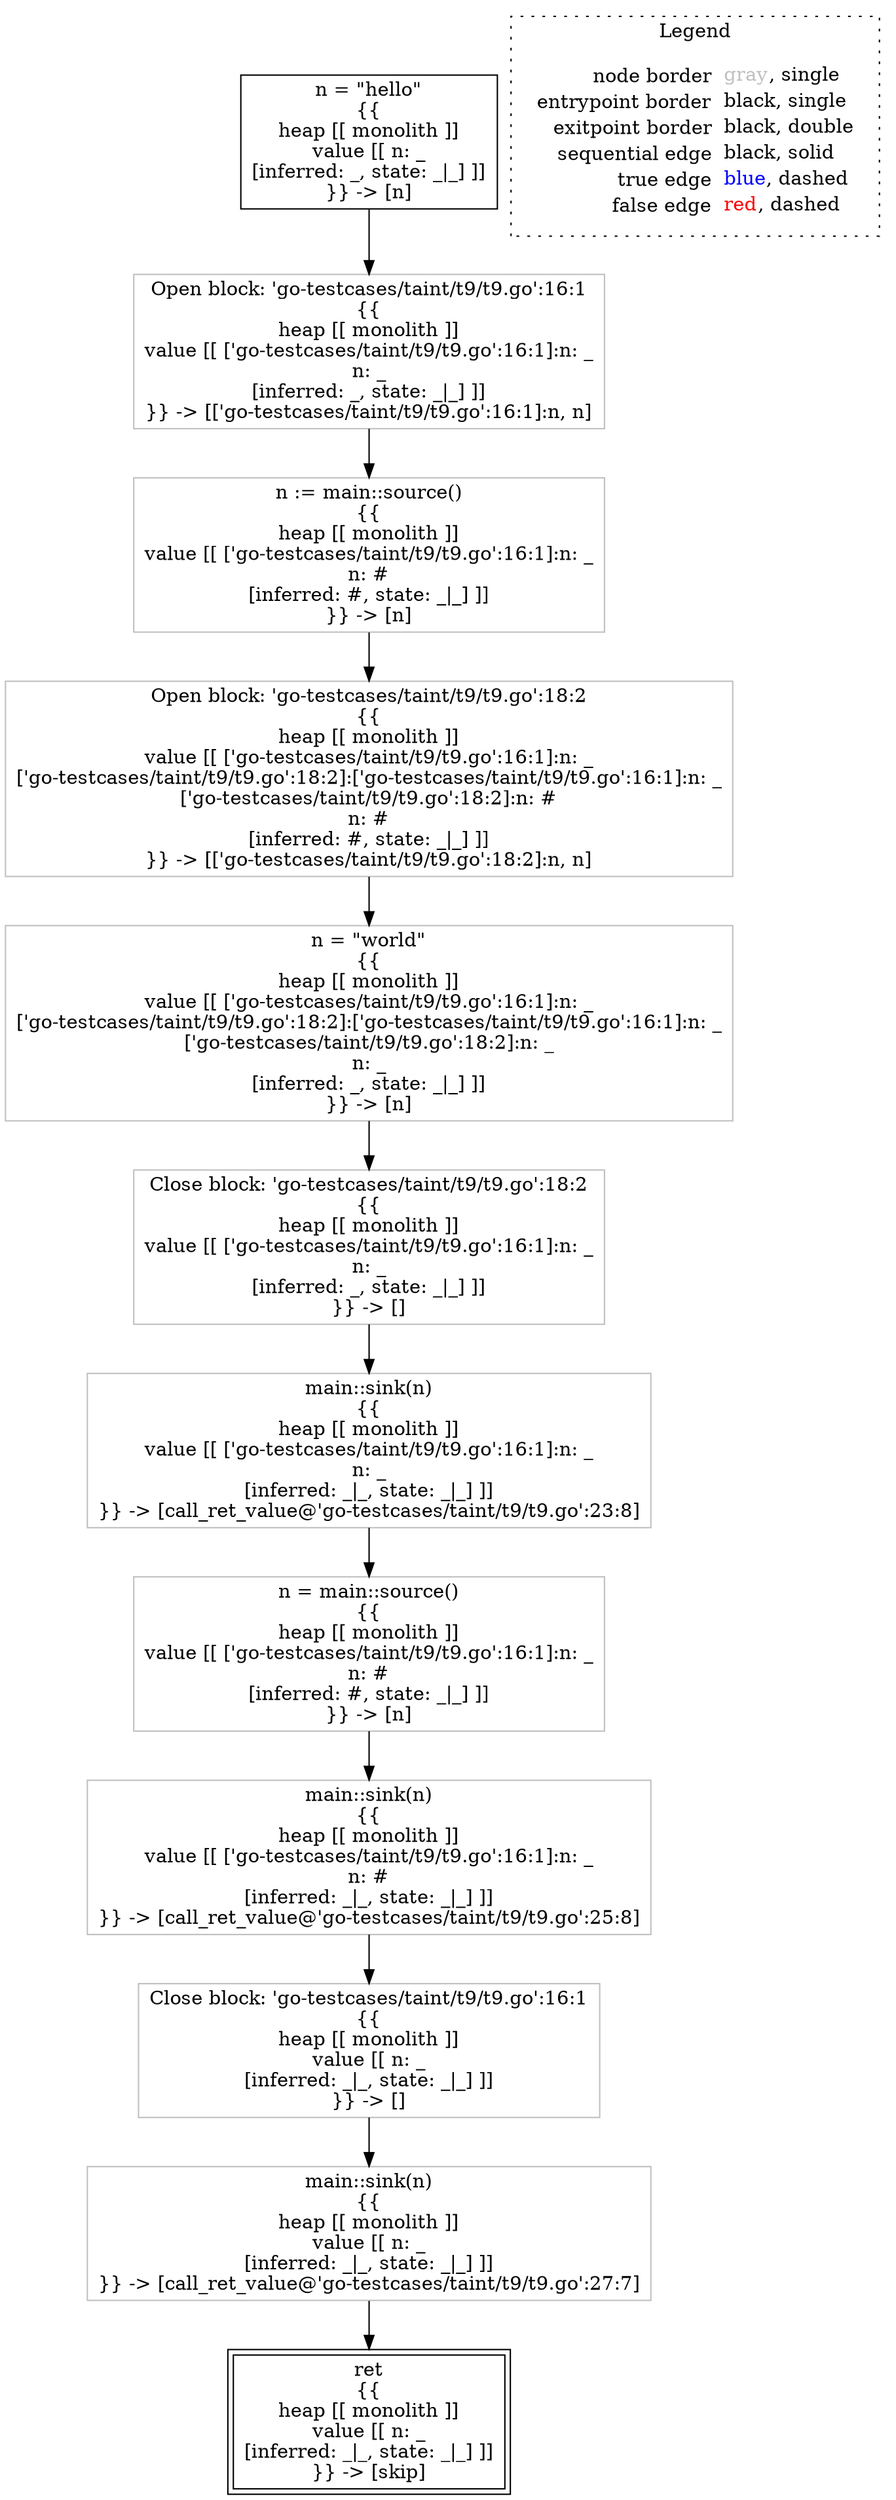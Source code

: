 digraph {
	"node0" [shape="rect",color="black",label=<n = &quot;hello&quot;<BR/>{{<BR/>heap [[ monolith ]]<BR/>value [[ n: _<BR/>[inferred: _, state: _|_] ]]<BR/>}} -&gt; [n]>];
	"node1" [shape="rect",color="gray",label=<n = main::source()<BR/>{{<BR/>heap [[ monolith ]]<BR/>value [[ ['go-testcases/taint/t9/t9.go':16:1]:n: _<BR/>n: #<BR/>[inferred: #, state: _|_] ]]<BR/>}} -&gt; [n]>];
	"node2" [shape="rect",color="gray",label=<Close block: 'go-testcases/taint/t9/t9.go':16:1<BR/>{{<BR/>heap [[ monolith ]]<BR/>value [[ n: _<BR/>[inferred: _|_, state: _|_] ]]<BR/>}} -&gt; []>];
	"node3" [shape="rect",color="black",peripheries="2",label=<ret<BR/>{{<BR/>heap [[ monolith ]]<BR/>value [[ n: _<BR/>[inferred: _|_, state: _|_] ]]<BR/>}} -&gt; [skip]>];
	"node4" [shape="rect",color="gray",label=<n := main::source()<BR/>{{<BR/>heap [[ monolith ]]<BR/>value [[ ['go-testcases/taint/t9/t9.go':16:1]:n: _<BR/>n: #<BR/>[inferred: #, state: _|_] ]]<BR/>}} -&gt; [n]>];
	"node5" [shape="rect",color="gray",label=<n = &quot;world&quot;<BR/>{{<BR/>heap [[ monolith ]]<BR/>value [[ ['go-testcases/taint/t9/t9.go':16:1]:n: _<BR/>['go-testcases/taint/t9/t9.go':18:2]:['go-testcases/taint/t9/t9.go':16:1]:n: _<BR/>['go-testcases/taint/t9/t9.go':18:2]:n: _<BR/>n: _<BR/>[inferred: _, state: _|_] ]]<BR/>}} -&gt; [n]>];
	"node6" [shape="rect",color="gray",label=<main::sink(n)<BR/>{{<BR/>heap [[ monolith ]]<BR/>value [[ ['go-testcases/taint/t9/t9.go':16:1]:n: _<BR/>n: _<BR/>[inferred: _|_, state: _|_] ]]<BR/>}} -&gt; [call_ret_value@'go-testcases/taint/t9/t9.go':23:8]>];
	"node7" [shape="rect",color="gray",label=<main::sink(n)<BR/>{{<BR/>heap [[ monolith ]]<BR/>value [[ n: _<BR/>[inferred: _|_, state: _|_] ]]<BR/>}} -&gt; [call_ret_value@'go-testcases/taint/t9/t9.go':27:7]>];
	"node8" [shape="rect",color="gray",label=<Close block: 'go-testcases/taint/t9/t9.go':18:2<BR/>{{<BR/>heap [[ monolith ]]<BR/>value [[ ['go-testcases/taint/t9/t9.go':16:1]:n: _<BR/>n: _<BR/>[inferred: _, state: _|_] ]]<BR/>}} -&gt; []>];
	"node9" [shape="rect",color="gray",label=<Open block: 'go-testcases/taint/t9/t9.go':16:1<BR/>{{<BR/>heap [[ monolith ]]<BR/>value [[ ['go-testcases/taint/t9/t9.go':16:1]:n: _<BR/>n: _<BR/>[inferred: _, state: _|_] ]]<BR/>}} -&gt; [['go-testcases/taint/t9/t9.go':16:1]:n, n]>];
	"node10" [shape="rect",color="gray",label=<main::sink(n)<BR/>{{<BR/>heap [[ monolith ]]<BR/>value [[ ['go-testcases/taint/t9/t9.go':16:1]:n: _<BR/>n: #<BR/>[inferred: _|_, state: _|_] ]]<BR/>}} -&gt; [call_ret_value@'go-testcases/taint/t9/t9.go':25:8]>];
	"node11" [shape="rect",color="gray",label=<Open block: 'go-testcases/taint/t9/t9.go':18:2<BR/>{{<BR/>heap [[ monolith ]]<BR/>value [[ ['go-testcases/taint/t9/t9.go':16:1]:n: _<BR/>['go-testcases/taint/t9/t9.go':18:2]:['go-testcases/taint/t9/t9.go':16:1]:n: _<BR/>['go-testcases/taint/t9/t9.go':18:2]:n: #<BR/>n: #<BR/>[inferred: #, state: _|_] ]]<BR/>}} -&gt; [['go-testcases/taint/t9/t9.go':18:2]:n, n]>];
	"node1" -> "node10" [color="black"];
	"node2" -> "node7" [color="black"];
	"node4" -> "node11" [color="black"];
	"node0" -> "node9" [color="black"];
	"node5" -> "node8" [color="black"];
	"node6" -> "node1" [color="black"];
	"node7" -> "node3" [color="black"];
	"node8" -> "node6" [color="black"];
	"node9" -> "node4" [color="black"];
	"node10" -> "node2" [color="black"];
	"node11" -> "node5" [color="black"];
subgraph cluster_legend {
	label="Legend";
	style=dotted;
	node [shape=plaintext];
	"legend" [label=<<table border="0" cellpadding="2" cellspacing="0" cellborder="0"><tr><td align="right">node border&nbsp;</td><td align="left"><font color="gray">gray</font>, single</td></tr><tr><td align="right">entrypoint border&nbsp;</td><td align="left"><font color="black">black</font>, single</td></tr><tr><td align="right">exitpoint border&nbsp;</td><td align="left"><font color="black">black</font>, double</td></tr><tr><td align="right">sequential edge&nbsp;</td><td align="left"><font color="black">black</font>, solid</td></tr><tr><td align="right">true edge&nbsp;</td><td align="left"><font color="blue">blue</font>, dashed</td></tr><tr><td align="right">false edge&nbsp;</td><td align="left"><font color="red">red</font>, dashed</td></tr></table>>];
}

}
